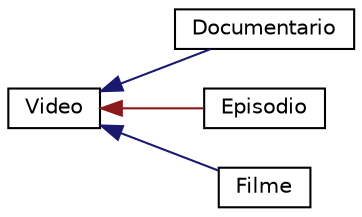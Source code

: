 digraph "Graphical Class Hierarchy"
{
  edge [fontname="Helvetica",fontsize="10",labelfontname="Helvetica",labelfontsize="10"];
  node [fontname="Helvetica",fontsize="10",shape=record];
  rankdir="LR";
  Node1 [label="Video",height=0.2,width=0.4,color="black", fillcolor="white", style="filled",URL="$classVideo.html"];
  Node1 -> Node2 [dir="back",color="midnightblue",fontsize="10",style="solid",fontname="Helvetica"];
  Node2 [label="Documentario",height=0.2,width=0.4,color="black", fillcolor="white", style="filled",URL="$classDocumentario.html"];
  Node1 -> Node3 [dir="back",color="firebrick4",fontsize="10",style="solid",fontname="Helvetica"];
  Node3 [label="Episodio",height=0.2,width=0.4,color="black", fillcolor="white", style="filled",URL="$classEpisodio.html"];
  Node1 -> Node4 [dir="back",color="midnightblue",fontsize="10",style="solid",fontname="Helvetica"];
  Node4 [label="Filme",height=0.2,width=0.4,color="black", fillcolor="white", style="filled",URL="$classFilme.html",tooltip="Classe que representa um Filme. Herda de Video. "];
}
